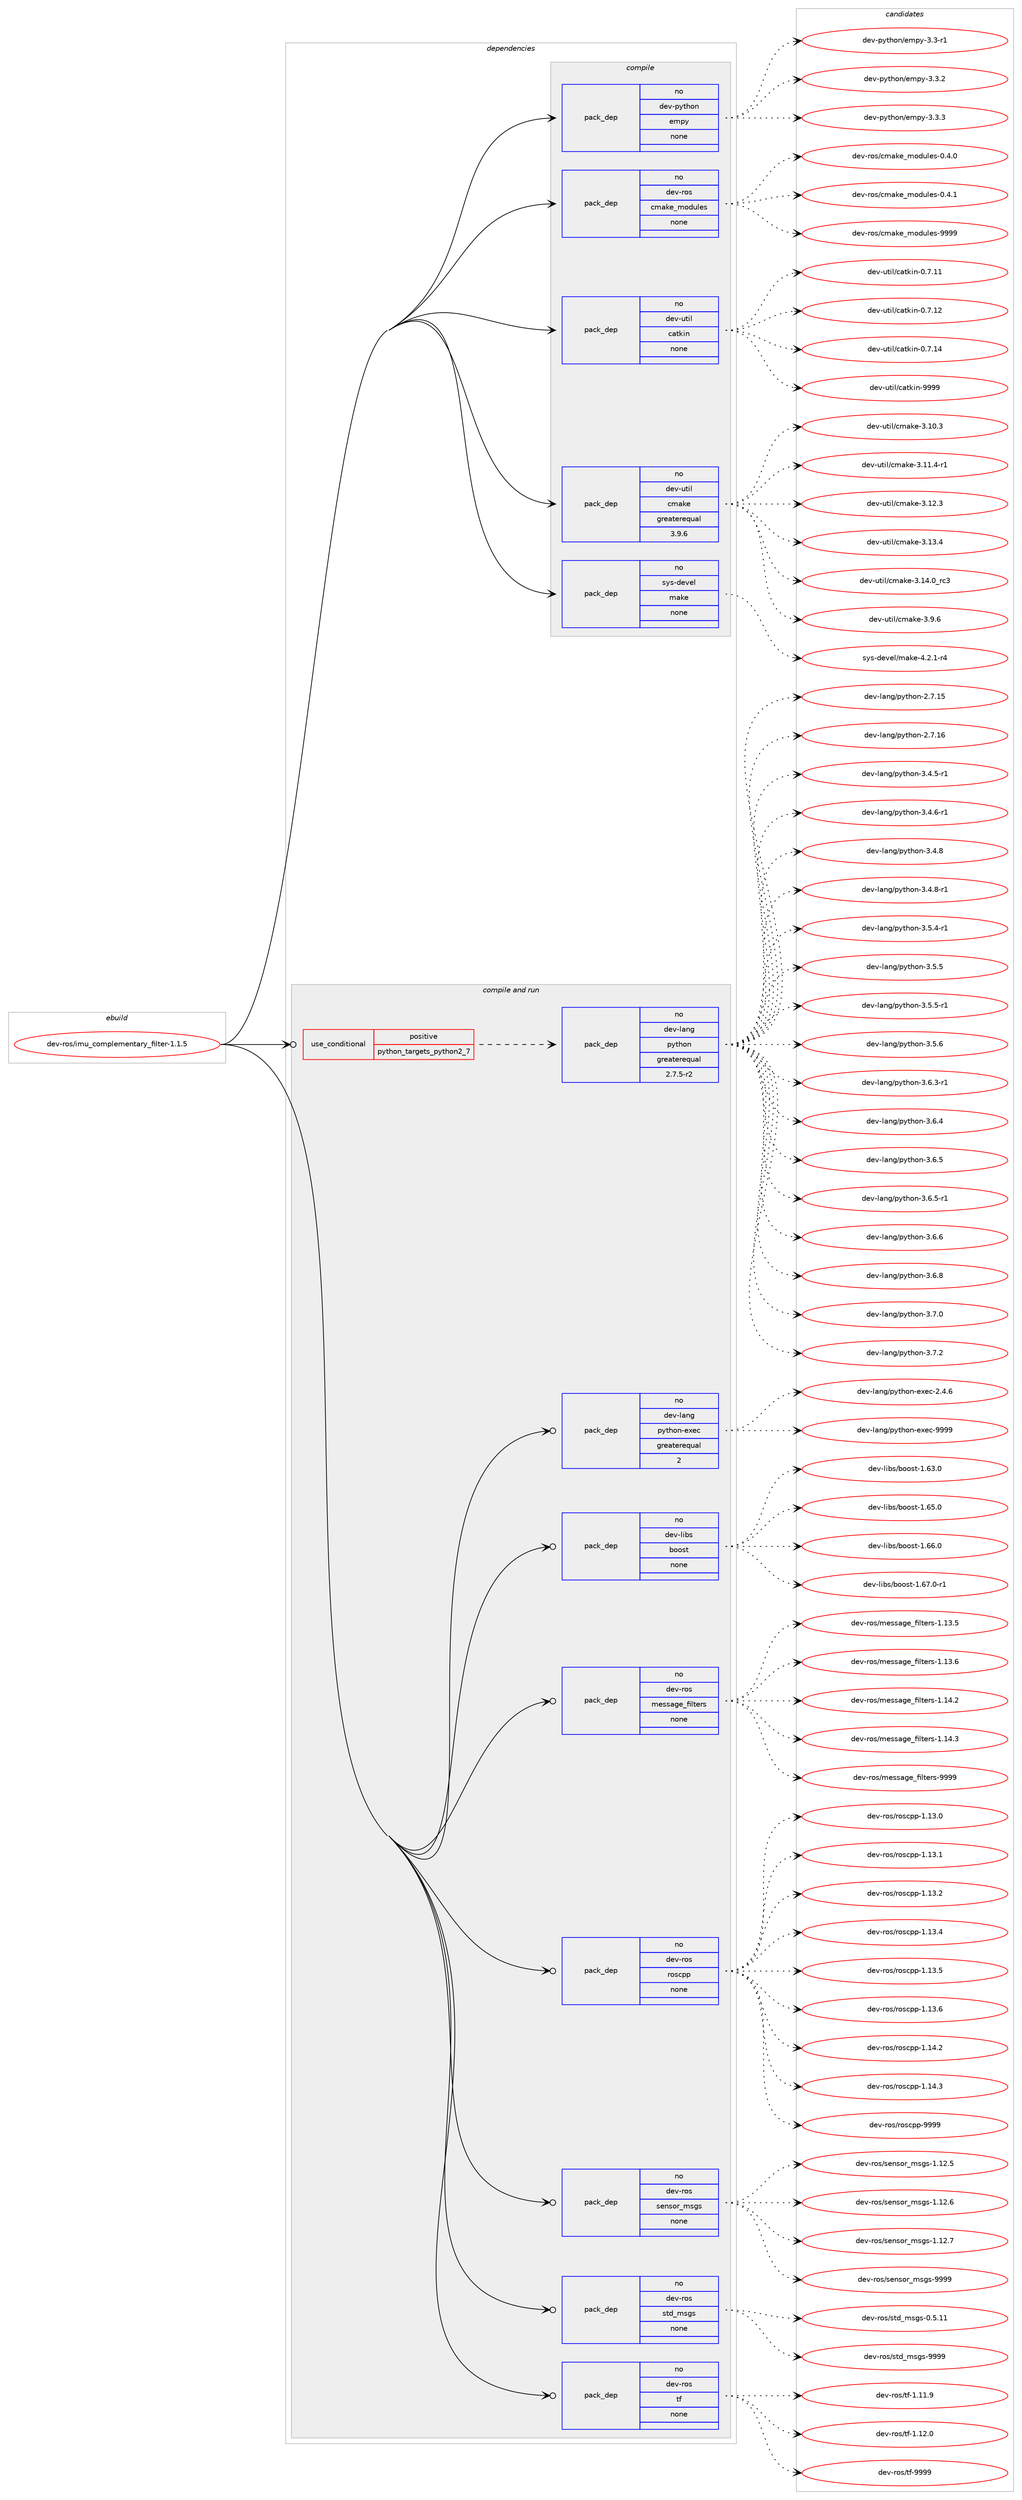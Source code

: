 digraph prolog {

# *************
# Graph options
# *************

newrank=true;
concentrate=true;
compound=true;
graph [rankdir=LR,fontname=Helvetica,fontsize=10,ranksep=1.5];#, ranksep=2.5, nodesep=0.2];
edge  [arrowhead=vee];
node  [fontname=Helvetica,fontsize=10];

# **********
# The ebuild
# **********

subgraph cluster_leftcol {
color=gray;
rank=same;
label=<<i>ebuild</i>>;
id [label="dev-ros/imu_complementary_filter-1.1.5", color=red, width=4, href="../dev-ros/imu_complementary_filter-1.1.5.svg"];
}

# ****************
# The dependencies
# ****************

subgraph cluster_midcol {
color=gray;
label=<<i>dependencies</i>>;
subgraph cluster_compile {
fillcolor="#eeeeee";
style=filled;
label=<<i>compile</i>>;
subgraph pack1045705 {
dependency1457826 [label=<<TABLE BORDER="0" CELLBORDER="1" CELLSPACING="0" CELLPADDING="4" WIDTH="220"><TR><TD ROWSPAN="6" CELLPADDING="30">pack_dep</TD></TR><TR><TD WIDTH="110">no</TD></TR><TR><TD>dev-python</TD></TR><TR><TD>empy</TD></TR><TR><TD>none</TD></TR><TR><TD></TD></TR></TABLE>>, shape=none, color=blue];
}
id:e -> dependency1457826:w [weight=20,style="solid",arrowhead="vee"];
subgraph pack1045706 {
dependency1457827 [label=<<TABLE BORDER="0" CELLBORDER="1" CELLSPACING="0" CELLPADDING="4" WIDTH="220"><TR><TD ROWSPAN="6" CELLPADDING="30">pack_dep</TD></TR><TR><TD WIDTH="110">no</TD></TR><TR><TD>dev-ros</TD></TR><TR><TD>cmake_modules</TD></TR><TR><TD>none</TD></TR><TR><TD></TD></TR></TABLE>>, shape=none, color=blue];
}
id:e -> dependency1457827:w [weight=20,style="solid",arrowhead="vee"];
subgraph pack1045707 {
dependency1457828 [label=<<TABLE BORDER="0" CELLBORDER="1" CELLSPACING="0" CELLPADDING="4" WIDTH="220"><TR><TD ROWSPAN="6" CELLPADDING="30">pack_dep</TD></TR><TR><TD WIDTH="110">no</TD></TR><TR><TD>dev-util</TD></TR><TR><TD>catkin</TD></TR><TR><TD>none</TD></TR><TR><TD></TD></TR></TABLE>>, shape=none, color=blue];
}
id:e -> dependency1457828:w [weight=20,style="solid",arrowhead="vee"];
subgraph pack1045708 {
dependency1457829 [label=<<TABLE BORDER="0" CELLBORDER="1" CELLSPACING="0" CELLPADDING="4" WIDTH="220"><TR><TD ROWSPAN="6" CELLPADDING="30">pack_dep</TD></TR><TR><TD WIDTH="110">no</TD></TR><TR><TD>dev-util</TD></TR><TR><TD>cmake</TD></TR><TR><TD>greaterequal</TD></TR><TR><TD>3.9.6</TD></TR></TABLE>>, shape=none, color=blue];
}
id:e -> dependency1457829:w [weight=20,style="solid",arrowhead="vee"];
subgraph pack1045709 {
dependency1457830 [label=<<TABLE BORDER="0" CELLBORDER="1" CELLSPACING="0" CELLPADDING="4" WIDTH="220"><TR><TD ROWSPAN="6" CELLPADDING="30">pack_dep</TD></TR><TR><TD WIDTH="110">no</TD></TR><TR><TD>sys-devel</TD></TR><TR><TD>make</TD></TR><TR><TD>none</TD></TR><TR><TD></TD></TR></TABLE>>, shape=none, color=blue];
}
id:e -> dependency1457830:w [weight=20,style="solid",arrowhead="vee"];
}
subgraph cluster_compileandrun {
fillcolor="#eeeeee";
style=filled;
label=<<i>compile and run</i>>;
subgraph cond388731 {
dependency1457831 [label=<<TABLE BORDER="0" CELLBORDER="1" CELLSPACING="0" CELLPADDING="4"><TR><TD ROWSPAN="3" CELLPADDING="10">use_conditional</TD></TR><TR><TD>positive</TD></TR><TR><TD>python_targets_python2_7</TD></TR></TABLE>>, shape=none, color=red];
subgraph pack1045710 {
dependency1457832 [label=<<TABLE BORDER="0" CELLBORDER="1" CELLSPACING="0" CELLPADDING="4" WIDTH="220"><TR><TD ROWSPAN="6" CELLPADDING="30">pack_dep</TD></TR><TR><TD WIDTH="110">no</TD></TR><TR><TD>dev-lang</TD></TR><TR><TD>python</TD></TR><TR><TD>greaterequal</TD></TR><TR><TD>2.7.5-r2</TD></TR></TABLE>>, shape=none, color=blue];
}
dependency1457831:e -> dependency1457832:w [weight=20,style="dashed",arrowhead="vee"];
}
id:e -> dependency1457831:w [weight=20,style="solid",arrowhead="odotvee"];
subgraph pack1045711 {
dependency1457833 [label=<<TABLE BORDER="0" CELLBORDER="1" CELLSPACING="0" CELLPADDING="4" WIDTH="220"><TR><TD ROWSPAN="6" CELLPADDING="30">pack_dep</TD></TR><TR><TD WIDTH="110">no</TD></TR><TR><TD>dev-lang</TD></TR><TR><TD>python-exec</TD></TR><TR><TD>greaterequal</TD></TR><TR><TD>2</TD></TR></TABLE>>, shape=none, color=blue];
}
id:e -> dependency1457833:w [weight=20,style="solid",arrowhead="odotvee"];
subgraph pack1045712 {
dependency1457834 [label=<<TABLE BORDER="0" CELLBORDER="1" CELLSPACING="0" CELLPADDING="4" WIDTH="220"><TR><TD ROWSPAN="6" CELLPADDING="30">pack_dep</TD></TR><TR><TD WIDTH="110">no</TD></TR><TR><TD>dev-libs</TD></TR><TR><TD>boost</TD></TR><TR><TD>none</TD></TR><TR><TD></TD></TR></TABLE>>, shape=none, color=blue];
}
id:e -> dependency1457834:w [weight=20,style="solid",arrowhead="odotvee"];
subgraph pack1045713 {
dependency1457835 [label=<<TABLE BORDER="0" CELLBORDER="1" CELLSPACING="0" CELLPADDING="4" WIDTH="220"><TR><TD ROWSPAN="6" CELLPADDING="30">pack_dep</TD></TR><TR><TD WIDTH="110">no</TD></TR><TR><TD>dev-ros</TD></TR><TR><TD>message_filters</TD></TR><TR><TD>none</TD></TR><TR><TD></TD></TR></TABLE>>, shape=none, color=blue];
}
id:e -> dependency1457835:w [weight=20,style="solid",arrowhead="odotvee"];
subgraph pack1045714 {
dependency1457836 [label=<<TABLE BORDER="0" CELLBORDER="1" CELLSPACING="0" CELLPADDING="4" WIDTH="220"><TR><TD ROWSPAN="6" CELLPADDING="30">pack_dep</TD></TR><TR><TD WIDTH="110">no</TD></TR><TR><TD>dev-ros</TD></TR><TR><TD>roscpp</TD></TR><TR><TD>none</TD></TR><TR><TD></TD></TR></TABLE>>, shape=none, color=blue];
}
id:e -> dependency1457836:w [weight=20,style="solid",arrowhead="odotvee"];
subgraph pack1045715 {
dependency1457837 [label=<<TABLE BORDER="0" CELLBORDER="1" CELLSPACING="0" CELLPADDING="4" WIDTH="220"><TR><TD ROWSPAN="6" CELLPADDING="30">pack_dep</TD></TR><TR><TD WIDTH="110">no</TD></TR><TR><TD>dev-ros</TD></TR><TR><TD>sensor_msgs</TD></TR><TR><TD>none</TD></TR><TR><TD></TD></TR></TABLE>>, shape=none, color=blue];
}
id:e -> dependency1457837:w [weight=20,style="solid",arrowhead="odotvee"];
subgraph pack1045716 {
dependency1457838 [label=<<TABLE BORDER="0" CELLBORDER="1" CELLSPACING="0" CELLPADDING="4" WIDTH="220"><TR><TD ROWSPAN="6" CELLPADDING="30">pack_dep</TD></TR><TR><TD WIDTH="110">no</TD></TR><TR><TD>dev-ros</TD></TR><TR><TD>std_msgs</TD></TR><TR><TD>none</TD></TR><TR><TD></TD></TR></TABLE>>, shape=none, color=blue];
}
id:e -> dependency1457838:w [weight=20,style="solid",arrowhead="odotvee"];
subgraph pack1045717 {
dependency1457839 [label=<<TABLE BORDER="0" CELLBORDER="1" CELLSPACING="0" CELLPADDING="4" WIDTH="220"><TR><TD ROWSPAN="6" CELLPADDING="30">pack_dep</TD></TR><TR><TD WIDTH="110">no</TD></TR><TR><TD>dev-ros</TD></TR><TR><TD>tf</TD></TR><TR><TD>none</TD></TR><TR><TD></TD></TR></TABLE>>, shape=none, color=blue];
}
id:e -> dependency1457839:w [weight=20,style="solid",arrowhead="odotvee"];
}
subgraph cluster_run {
fillcolor="#eeeeee";
style=filled;
label=<<i>run</i>>;
}
}

# **************
# The candidates
# **************

subgraph cluster_choices {
rank=same;
color=gray;
label=<<i>candidates</i>>;

subgraph choice1045705 {
color=black;
nodesep=1;
choice1001011184511212111610411111047101109112121455146514511449 [label="dev-python/empy-3.3-r1", color=red, width=4,href="../dev-python/empy-3.3-r1.svg"];
choice1001011184511212111610411111047101109112121455146514650 [label="dev-python/empy-3.3.2", color=red, width=4,href="../dev-python/empy-3.3.2.svg"];
choice1001011184511212111610411111047101109112121455146514651 [label="dev-python/empy-3.3.3", color=red, width=4,href="../dev-python/empy-3.3.3.svg"];
dependency1457826:e -> choice1001011184511212111610411111047101109112121455146514511449:w [style=dotted,weight="100"];
dependency1457826:e -> choice1001011184511212111610411111047101109112121455146514650:w [style=dotted,weight="100"];
dependency1457826:e -> choice1001011184511212111610411111047101109112121455146514651:w [style=dotted,weight="100"];
}
subgraph choice1045706 {
color=black;
nodesep=1;
choice1001011184511411111547991099710710195109111100117108101115454846524648 [label="dev-ros/cmake_modules-0.4.0", color=red, width=4,href="../dev-ros/cmake_modules-0.4.0.svg"];
choice1001011184511411111547991099710710195109111100117108101115454846524649 [label="dev-ros/cmake_modules-0.4.1", color=red, width=4,href="../dev-ros/cmake_modules-0.4.1.svg"];
choice10010111845114111115479910997107101951091111001171081011154557575757 [label="dev-ros/cmake_modules-9999", color=red, width=4,href="../dev-ros/cmake_modules-9999.svg"];
dependency1457827:e -> choice1001011184511411111547991099710710195109111100117108101115454846524648:w [style=dotted,weight="100"];
dependency1457827:e -> choice1001011184511411111547991099710710195109111100117108101115454846524649:w [style=dotted,weight="100"];
dependency1457827:e -> choice10010111845114111115479910997107101951091111001171081011154557575757:w [style=dotted,weight="100"];
}
subgraph choice1045707 {
color=black;
nodesep=1;
choice1001011184511711610510847999711610710511045484655464949 [label="dev-util/catkin-0.7.11", color=red, width=4,href="../dev-util/catkin-0.7.11.svg"];
choice1001011184511711610510847999711610710511045484655464950 [label="dev-util/catkin-0.7.12", color=red, width=4,href="../dev-util/catkin-0.7.12.svg"];
choice1001011184511711610510847999711610710511045484655464952 [label="dev-util/catkin-0.7.14", color=red, width=4,href="../dev-util/catkin-0.7.14.svg"];
choice100101118451171161051084799971161071051104557575757 [label="dev-util/catkin-9999", color=red, width=4,href="../dev-util/catkin-9999.svg"];
dependency1457828:e -> choice1001011184511711610510847999711610710511045484655464949:w [style=dotted,weight="100"];
dependency1457828:e -> choice1001011184511711610510847999711610710511045484655464950:w [style=dotted,weight="100"];
dependency1457828:e -> choice1001011184511711610510847999711610710511045484655464952:w [style=dotted,weight="100"];
dependency1457828:e -> choice100101118451171161051084799971161071051104557575757:w [style=dotted,weight="100"];
}
subgraph choice1045708 {
color=black;
nodesep=1;
choice1001011184511711610510847991099710710145514649484651 [label="dev-util/cmake-3.10.3", color=red, width=4,href="../dev-util/cmake-3.10.3.svg"];
choice10010111845117116105108479910997107101455146494946524511449 [label="dev-util/cmake-3.11.4-r1", color=red, width=4,href="../dev-util/cmake-3.11.4-r1.svg"];
choice1001011184511711610510847991099710710145514649504651 [label="dev-util/cmake-3.12.3", color=red, width=4,href="../dev-util/cmake-3.12.3.svg"];
choice1001011184511711610510847991099710710145514649514652 [label="dev-util/cmake-3.13.4", color=red, width=4,href="../dev-util/cmake-3.13.4.svg"];
choice1001011184511711610510847991099710710145514649524648951149951 [label="dev-util/cmake-3.14.0_rc3", color=red, width=4,href="../dev-util/cmake-3.14.0_rc3.svg"];
choice10010111845117116105108479910997107101455146574654 [label="dev-util/cmake-3.9.6", color=red, width=4,href="../dev-util/cmake-3.9.6.svg"];
dependency1457829:e -> choice1001011184511711610510847991099710710145514649484651:w [style=dotted,weight="100"];
dependency1457829:e -> choice10010111845117116105108479910997107101455146494946524511449:w [style=dotted,weight="100"];
dependency1457829:e -> choice1001011184511711610510847991099710710145514649504651:w [style=dotted,weight="100"];
dependency1457829:e -> choice1001011184511711610510847991099710710145514649514652:w [style=dotted,weight="100"];
dependency1457829:e -> choice1001011184511711610510847991099710710145514649524648951149951:w [style=dotted,weight="100"];
dependency1457829:e -> choice10010111845117116105108479910997107101455146574654:w [style=dotted,weight="100"];
}
subgraph choice1045709 {
color=black;
nodesep=1;
choice1151211154510010111810110847109971071014552465046494511452 [label="sys-devel/make-4.2.1-r4", color=red, width=4,href="../sys-devel/make-4.2.1-r4.svg"];
dependency1457830:e -> choice1151211154510010111810110847109971071014552465046494511452:w [style=dotted,weight="100"];
}
subgraph choice1045710 {
color=black;
nodesep=1;
choice10010111845108971101034711212111610411111045504655464953 [label="dev-lang/python-2.7.15", color=red, width=4,href="../dev-lang/python-2.7.15.svg"];
choice10010111845108971101034711212111610411111045504655464954 [label="dev-lang/python-2.7.16", color=red, width=4,href="../dev-lang/python-2.7.16.svg"];
choice1001011184510897110103471121211161041111104551465246534511449 [label="dev-lang/python-3.4.5-r1", color=red, width=4,href="../dev-lang/python-3.4.5-r1.svg"];
choice1001011184510897110103471121211161041111104551465246544511449 [label="dev-lang/python-3.4.6-r1", color=red, width=4,href="../dev-lang/python-3.4.6-r1.svg"];
choice100101118451089711010347112121116104111110455146524656 [label="dev-lang/python-3.4.8", color=red, width=4,href="../dev-lang/python-3.4.8.svg"];
choice1001011184510897110103471121211161041111104551465246564511449 [label="dev-lang/python-3.4.8-r1", color=red, width=4,href="../dev-lang/python-3.4.8-r1.svg"];
choice1001011184510897110103471121211161041111104551465346524511449 [label="dev-lang/python-3.5.4-r1", color=red, width=4,href="../dev-lang/python-3.5.4-r1.svg"];
choice100101118451089711010347112121116104111110455146534653 [label="dev-lang/python-3.5.5", color=red, width=4,href="../dev-lang/python-3.5.5.svg"];
choice1001011184510897110103471121211161041111104551465346534511449 [label="dev-lang/python-3.5.5-r1", color=red, width=4,href="../dev-lang/python-3.5.5-r1.svg"];
choice100101118451089711010347112121116104111110455146534654 [label="dev-lang/python-3.5.6", color=red, width=4,href="../dev-lang/python-3.5.6.svg"];
choice1001011184510897110103471121211161041111104551465446514511449 [label="dev-lang/python-3.6.3-r1", color=red, width=4,href="../dev-lang/python-3.6.3-r1.svg"];
choice100101118451089711010347112121116104111110455146544652 [label="dev-lang/python-3.6.4", color=red, width=4,href="../dev-lang/python-3.6.4.svg"];
choice100101118451089711010347112121116104111110455146544653 [label="dev-lang/python-3.6.5", color=red, width=4,href="../dev-lang/python-3.6.5.svg"];
choice1001011184510897110103471121211161041111104551465446534511449 [label="dev-lang/python-3.6.5-r1", color=red, width=4,href="../dev-lang/python-3.6.5-r1.svg"];
choice100101118451089711010347112121116104111110455146544654 [label="dev-lang/python-3.6.6", color=red, width=4,href="../dev-lang/python-3.6.6.svg"];
choice100101118451089711010347112121116104111110455146544656 [label="dev-lang/python-3.6.8", color=red, width=4,href="../dev-lang/python-3.6.8.svg"];
choice100101118451089711010347112121116104111110455146554648 [label="dev-lang/python-3.7.0", color=red, width=4,href="../dev-lang/python-3.7.0.svg"];
choice100101118451089711010347112121116104111110455146554650 [label="dev-lang/python-3.7.2", color=red, width=4,href="../dev-lang/python-3.7.2.svg"];
dependency1457832:e -> choice10010111845108971101034711212111610411111045504655464953:w [style=dotted,weight="100"];
dependency1457832:e -> choice10010111845108971101034711212111610411111045504655464954:w [style=dotted,weight="100"];
dependency1457832:e -> choice1001011184510897110103471121211161041111104551465246534511449:w [style=dotted,weight="100"];
dependency1457832:e -> choice1001011184510897110103471121211161041111104551465246544511449:w [style=dotted,weight="100"];
dependency1457832:e -> choice100101118451089711010347112121116104111110455146524656:w [style=dotted,weight="100"];
dependency1457832:e -> choice1001011184510897110103471121211161041111104551465246564511449:w [style=dotted,weight="100"];
dependency1457832:e -> choice1001011184510897110103471121211161041111104551465346524511449:w [style=dotted,weight="100"];
dependency1457832:e -> choice100101118451089711010347112121116104111110455146534653:w [style=dotted,weight="100"];
dependency1457832:e -> choice1001011184510897110103471121211161041111104551465346534511449:w [style=dotted,weight="100"];
dependency1457832:e -> choice100101118451089711010347112121116104111110455146534654:w [style=dotted,weight="100"];
dependency1457832:e -> choice1001011184510897110103471121211161041111104551465446514511449:w [style=dotted,weight="100"];
dependency1457832:e -> choice100101118451089711010347112121116104111110455146544652:w [style=dotted,weight="100"];
dependency1457832:e -> choice100101118451089711010347112121116104111110455146544653:w [style=dotted,weight="100"];
dependency1457832:e -> choice1001011184510897110103471121211161041111104551465446534511449:w [style=dotted,weight="100"];
dependency1457832:e -> choice100101118451089711010347112121116104111110455146544654:w [style=dotted,weight="100"];
dependency1457832:e -> choice100101118451089711010347112121116104111110455146544656:w [style=dotted,weight="100"];
dependency1457832:e -> choice100101118451089711010347112121116104111110455146554648:w [style=dotted,weight="100"];
dependency1457832:e -> choice100101118451089711010347112121116104111110455146554650:w [style=dotted,weight="100"];
}
subgraph choice1045711 {
color=black;
nodesep=1;
choice1001011184510897110103471121211161041111104510112010199455046524654 [label="dev-lang/python-exec-2.4.6", color=red, width=4,href="../dev-lang/python-exec-2.4.6.svg"];
choice10010111845108971101034711212111610411111045101120101994557575757 [label="dev-lang/python-exec-9999", color=red, width=4,href="../dev-lang/python-exec-9999.svg"];
dependency1457833:e -> choice1001011184510897110103471121211161041111104510112010199455046524654:w [style=dotted,weight="100"];
dependency1457833:e -> choice10010111845108971101034711212111610411111045101120101994557575757:w [style=dotted,weight="100"];
}
subgraph choice1045712 {
color=black;
nodesep=1;
choice1001011184510810598115479811111111511645494654514648 [label="dev-libs/boost-1.63.0", color=red, width=4,href="../dev-libs/boost-1.63.0.svg"];
choice1001011184510810598115479811111111511645494654534648 [label="dev-libs/boost-1.65.0", color=red, width=4,href="../dev-libs/boost-1.65.0.svg"];
choice1001011184510810598115479811111111511645494654544648 [label="dev-libs/boost-1.66.0", color=red, width=4,href="../dev-libs/boost-1.66.0.svg"];
choice10010111845108105981154798111111115116454946545546484511449 [label="dev-libs/boost-1.67.0-r1", color=red, width=4,href="../dev-libs/boost-1.67.0-r1.svg"];
dependency1457834:e -> choice1001011184510810598115479811111111511645494654514648:w [style=dotted,weight="100"];
dependency1457834:e -> choice1001011184510810598115479811111111511645494654534648:w [style=dotted,weight="100"];
dependency1457834:e -> choice1001011184510810598115479811111111511645494654544648:w [style=dotted,weight="100"];
dependency1457834:e -> choice10010111845108105981154798111111115116454946545546484511449:w [style=dotted,weight="100"];
}
subgraph choice1045713 {
color=black;
nodesep=1;
choice1001011184511411111547109101115115971031019510210510811610111411545494649514653 [label="dev-ros/message_filters-1.13.5", color=red, width=4,href="../dev-ros/message_filters-1.13.5.svg"];
choice1001011184511411111547109101115115971031019510210510811610111411545494649514654 [label="dev-ros/message_filters-1.13.6", color=red, width=4,href="../dev-ros/message_filters-1.13.6.svg"];
choice1001011184511411111547109101115115971031019510210510811610111411545494649524650 [label="dev-ros/message_filters-1.14.2", color=red, width=4,href="../dev-ros/message_filters-1.14.2.svg"];
choice1001011184511411111547109101115115971031019510210510811610111411545494649524651 [label="dev-ros/message_filters-1.14.3", color=red, width=4,href="../dev-ros/message_filters-1.14.3.svg"];
choice100101118451141111154710910111511597103101951021051081161011141154557575757 [label="dev-ros/message_filters-9999", color=red, width=4,href="../dev-ros/message_filters-9999.svg"];
dependency1457835:e -> choice1001011184511411111547109101115115971031019510210510811610111411545494649514653:w [style=dotted,weight="100"];
dependency1457835:e -> choice1001011184511411111547109101115115971031019510210510811610111411545494649514654:w [style=dotted,weight="100"];
dependency1457835:e -> choice1001011184511411111547109101115115971031019510210510811610111411545494649524650:w [style=dotted,weight="100"];
dependency1457835:e -> choice1001011184511411111547109101115115971031019510210510811610111411545494649524651:w [style=dotted,weight="100"];
dependency1457835:e -> choice100101118451141111154710910111511597103101951021051081161011141154557575757:w [style=dotted,weight="100"];
}
subgraph choice1045714 {
color=black;
nodesep=1;
choice10010111845114111115471141111159911211245494649514648 [label="dev-ros/roscpp-1.13.0", color=red, width=4,href="../dev-ros/roscpp-1.13.0.svg"];
choice10010111845114111115471141111159911211245494649514649 [label="dev-ros/roscpp-1.13.1", color=red, width=4,href="../dev-ros/roscpp-1.13.1.svg"];
choice10010111845114111115471141111159911211245494649514650 [label="dev-ros/roscpp-1.13.2", color=red, width=4,href="../dev-ros/roscpp-1.13.2.svg"];
choice10010111845114111115471141111159911211245494649514652 [label="dev-ros/roscpp-1.13.4", color=red, width=4,href="../dev-ros/roscpp-1.13.4.svg"];
choice10010111845114111115471141111159911211245494649514653 [label="dev-ros/roscpp-1.13.5", color=red, width=4,href="../dev-ros/roscpp-1.13.5.svg"];
choice10010111845114111115471141111159911211245494649514654 [label="dev-ros/roscpp-1.13.6", color=red, width=4,href="../dev-ros/roscpp-1.13.6.svg"];
choice10010111845114111115471141111159911211245494649524650 [label="dev-ros/roscpp-1.14.2", color=red, width=4,href="../dev-ros/roscpp-1.14.2.svg"];
choice10010111845114111115471141111159911211245494649524651 [label="dev-ros/roscpp-1.14.3", color=red, width=4,href="../dev-ros/roscpp-1.14.3.svg"];
choice1001011184511411111547114111115991121124557575757 [label="dev-ros/roscpp-9999", color=red, width=4,href="../dev-ros/roscpp-9999.svg"];
dependency1457836:e -> choice10010111845114111115471141111159911211245494649514648:w [style=dotted,weight="100"];
dependency1457836:e -> choice10010111845114111115471141111159911211245494649514649:w [style=dotted,weight="100"];
dependency1457836:e -> choice10010111845114111115471141111159911211245494649514650:w [style=dotted,weight="100"];
dependency1457836:e -> choice10010111845114111115471141111159911211245494649514652:w [style=dotted,weight="100"];
dependency1457836:e -> choice10010111845114111115471141111159911211245494649514653:w [style=dotted,weight="100"];
dependency1457836:e -> choice10010111845114111115471141111159911211245494649514654:w [style=dotted,weight="100"];
dependency1457836:e -> choice10010111845114111115471141111159911211245494649524650:w [style=dotted,weight="100"];
dependency1457836:e -> choice10010111845114111115471141111159911211245494649524651:w [style=dotted,weight="100"];
dependency1457836:e -> choice1001011184511411111547114111115991121124557575757:w [style=dotted,weight="100"];
}
subgraph choice1045715 {
color=black;
nodesep=1;
choice10010111845114111115471151011101151111149510911510311545494649504653 [label="dev-ros/sensor_msgs-1.12.5", color=red, width=4,href="../dev-ros/sensor_msgs-1.12.5.svg"];
choice10010111845114111115471151011101151111149510911510311545494649504654 [label="dev-ros/sensor_msgs-1.12.6", color=red, width=4,href="../dev-ros/sensor_msgs-1.12.6.svg"];
choice10010111845114111115471151011101151111149510911510311545494649504655 [label="dev-ros/sensor_msgs-1.12.7", color=red, width=4,href="../dev-ros/sensor_msgs-1.12.7.svg"];
choice1001011184511411111547115101110115111114951091151031154557575757 [label="dev-ros/sensor_msgs-9999", color=red, width=4,href="../dev-ros/sensor_msgs-9999.svg"];
dependency1457837:e -> choice10010111845114111115471151011101151111149510911510311545494649504653:w [style=dotted,weight="100"];
dependency1457837:e -> choice10010111845114111115471151011101151111149510911510311545494649504654:w [style=dotted,weight="100"];
dependency1457837:e -> choice10010111845114111115471151011101151111149510911510311545494649504655:w [style=dotted,weight="100"];
dependency1457837:e -> choice1001011184511411111547115101110115111114951091151031154557575757:w [style=dotted,weight="100"];
}
subgraph choice1045716 {
color=black;
nodesep=1;
choice10010111845114111115471151161009510911510311545484653464949 [label="dev-ros/std_msgs-0.5.11", color=red, width=4,href="../dev-ros/std_msgs-0.5.11.svg"];
choice1001011184511411111547115116100951091151031154557575757 [label="dev-ros/std_msgs-9999", color=red, width=4,href="../dev-ros/std_msgs-9999.svg"];
dependency1457838:e -> choice10010111845114111115471151161009510911510311545484653464949:w [style=dotted,weight="100"];
dependency1457838:e -> choice1001011184511411111547115116100951091151031154557575757:w [style=dotted,weight="100"];
}
subgraph choice1045717 {
color=black;
nodesep=1;
choice100101118451141111154711610245494649494657 [label="dev-ros/tf-1.11.9", color=red, width=4,href="../dev-ros/tf-1.11.9.svg"];
choice100101118451141111154711610245494649504648 [label="dev-ros/tf-1.12.0", color=red, width=4,href="../dev-ros/tf-1.12.0.svg"];
choice10010111845114111115471161024557575757 [label="dev-ros/tf-9999", color=red, width=4,href="../dev-ros/tf-9999.svg"];
dependency1457839:e -> choice100101118451141111154711610245494649494657:w [style=dotted,weight="100"];
dependency1457839:e -> choice100101118451141111154711610245494649504648:w [style=dotted,weight="100"];
dependency1457839:e -> choice10010111845114111115471161024557575757:w [style=dotted,weight="100"];
}
}

}
